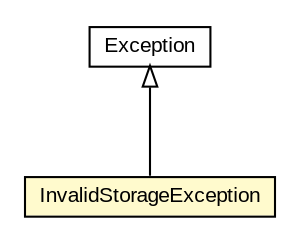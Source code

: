 #!/usr/local/bin/dot
#
# Class diagram 
# Generated by UMLGraph version 5.3 (http://www.umlgraph.org/)
#

digraph G {
	edge [fontname="arial",fontsize=10,labelfontname="arial",labelfontsize=10];
	node [fontname="arial",fontsize=10,shape=plaintext];
	nodesep=0.25;
	ranksep=0.5;
	// context.arch.storage.InvalidStorageException
	c34374 [label=<<table title="context.arch.storage.InvalidStorageException" border="0" cellborder="1" cellspacing="0" cellpadding="2" port="p" bgcolor="lemonChiffon" href="./InvalidStorageException.html">
		<tr><td><table border="0" cellspacing="0" cellpadding="1">
<tr><td align="center" balign="center"> InvalidStorageException </td></tr>
		</table></td></tr>
		</table>>, fontname="arial", fontcolor="black", fontsize=10.0];
	//context.arch.storage.InvalidStorageException extends java.lang.Exception
	c34717:p -> c34374:p [dir=back,arrowtail=empty];
	// java.lang.Exception
	c34717 [label=<<table title="java.lang.Exception" border="0" cellborder="1" cellspacing="0" cellpadding="2" port="p" href="http://java.sun.com/j2se/1.4.2/docs/api/java/lang/Exception.html">
		<tr><td><table border="0" cellspacing="0" cellpadding="1">
<tr><td align="center" balign="center"> Exception </td></tr>
		</table></td></tr>
		</table>>, fontname="arial", fontcolor="black", fontsize=10.0];
}

